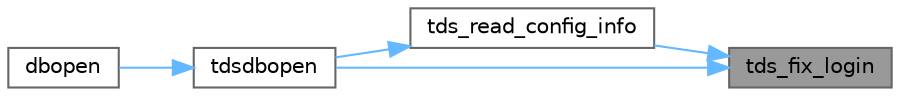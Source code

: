 digraph "tds_fix_login"
{
 // LATEX_PDF_SIZE
  bgcolor="transparent";
  edge [fontname=Helvetica,fontsize=10,labelfontname=Helvetica,labelfontsize=10];
  node [fontname=Helvetica,fontsize=10,shape=box,height=0.2,width=0.4];
  rankdir="RL";
  Node1 [id="Node000001",label="tds_fix_login",height=0.2,width=0.4,color="gray40", fillcolor="grey60", style="filled", fontcolor="black",tooltip="Fix configuration after reading it."];
  Node1 -> Node2 [id="edge1_Node000001_Node000002",dir="back",color="steelblue1",style="solid",tooltip=" "];
  Node2 [id="Node000002",label="tds_read_config_info",height=0.2,width=0.4,color="grey40", fillcolor="white", style="filled",URL="$a00586.html#ga9ff2436ea56ddcdecf984acf46ce4b90",tooltip="tds_read_config_info() will fill the tds connection structure based on configuration information gath..."];
  Node2 -> Node3 [id="edge2_Node000002_Node000003",dir="back",color="steelblue1",style="solid",tooltip=" "];
  Node3 [id="Node000003",label="tdsdbopen",height=0.2,width=0.4,color="grey40", fillcolor="white", style="filled",URL="$a00581.html#gae6da75d7b9e7b567890fc83c9459d824",tooltip="Form a connection with the server."];
  Node3 -> Node4 [id="edge3_Node000003_Node000004",dir="back",color="steelblue1",style="solid",tooltip=" "];
  Node4 [id="Node000004",label="dbopen",height=0.2,width=0.4,color="grey40", fillcolor="white", style="filled",URL="$a00092.html#af2b7a0ebad53fe7e4e0eda3bbdb89de3",tooltip="Normally not used."];
  Node1 -> Node3 [id="edge4_Node000001_Node000003",dir="back",color="steelblue1",style="solid",tooltip=" "];
}
